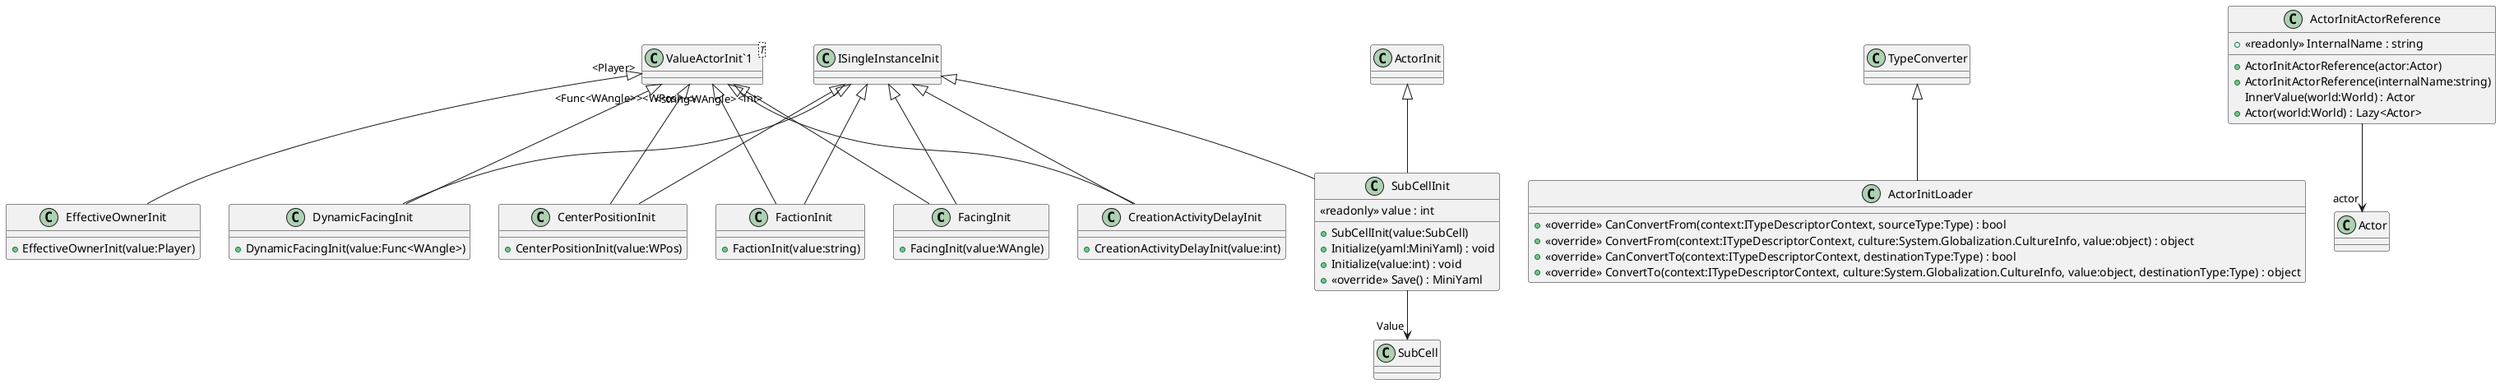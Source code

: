 @startuml
class FacingInit {
    + FacingInit(value:WAngle)
}
class CreationActivityDelayInit {
    + CreationActivityDelayInit(value:int)
}
class DynamicFacingInit {
    + DynamicFacingInit(value:Func<WAngle>)
}
class SubCellInit {
    <<readonly>> value : int
    + SubCellInit(value:SubCell)
    + Initialize(yaml:MiniYaml) : void
    + Initialize(value:int) : void
    + <<override>> Save() : MiniYaml
}
class CenterPositionInit {
    + CenterPositionInit(value:WPos)
}
class FactionInit {
    + FactionInit(value:string)
}
class EffectiveOwnerInit {
    + EffectiveOwnerInit(value:Player)
}
class ActorInitLoader {
    + <<override>> CanConvertFrom(context:ITypeDescriptorContext, sourceType:Type) : bool
    + <<override>> ConvertFrom(context:ITypeDescriptorContext, culture:System.Globalization.CultureInfo, value:object) : object
    + <<override>> CanConvertTo(context:ITypeDescriptorContext, destinationType:Type) : bool
    + <<override>> ConvertTo(context:ITypeDescriptorContext, culture:System.Globalization.CultureInfo, value:object, destinationType:Type) : object
}
class ActorInitActorReference {
    + <<readonly>> InternalName : string
    + ActorInitActorReference(actor:Actor)
    + ActorInitActorReference(internalName:string)
    InnerValue(world:World) : Actor
    + Actor(world:World) : Lazy<Actor>
}
class "ValueActorInit`1"<T> {
}
"ValueActorInit`1" "<WAngle>" <|-- FacingInit
ISingleInstanceInit <|-- FacingInit
"ValueActorInit`1" "<int>" <|-- CreationActivityDelayInit
ISingleInstanceInit <|-- CreationActivityDelayInit
"ValueActorInit`1" "<Func<WAngle>>" <|-- DynamicFacingInit
ISingleInstanceInit <|-- DynamicFacingInit
ActorInit <|-- SubCellInit
ISingleInstanceInit <|-- SubCellInit
SubCellInit --> "Value" SubCell
"ValueActorInit`1" "<WPos>" <|-- CenterPositionInit
ISingleInstanceInit <|-- CenterPositionInit
"ValueActorInit`1" "<string>" <|-- FactionInit
ISingleInstanceInit <|-- FactionInit
"ValueActorInit`1" "<Player>" <|-- EffectiveOwnerInit
TypeConverter <|-- ActorInitLoader
ActorInitActorReference --> "actor" Actor
@enduml
